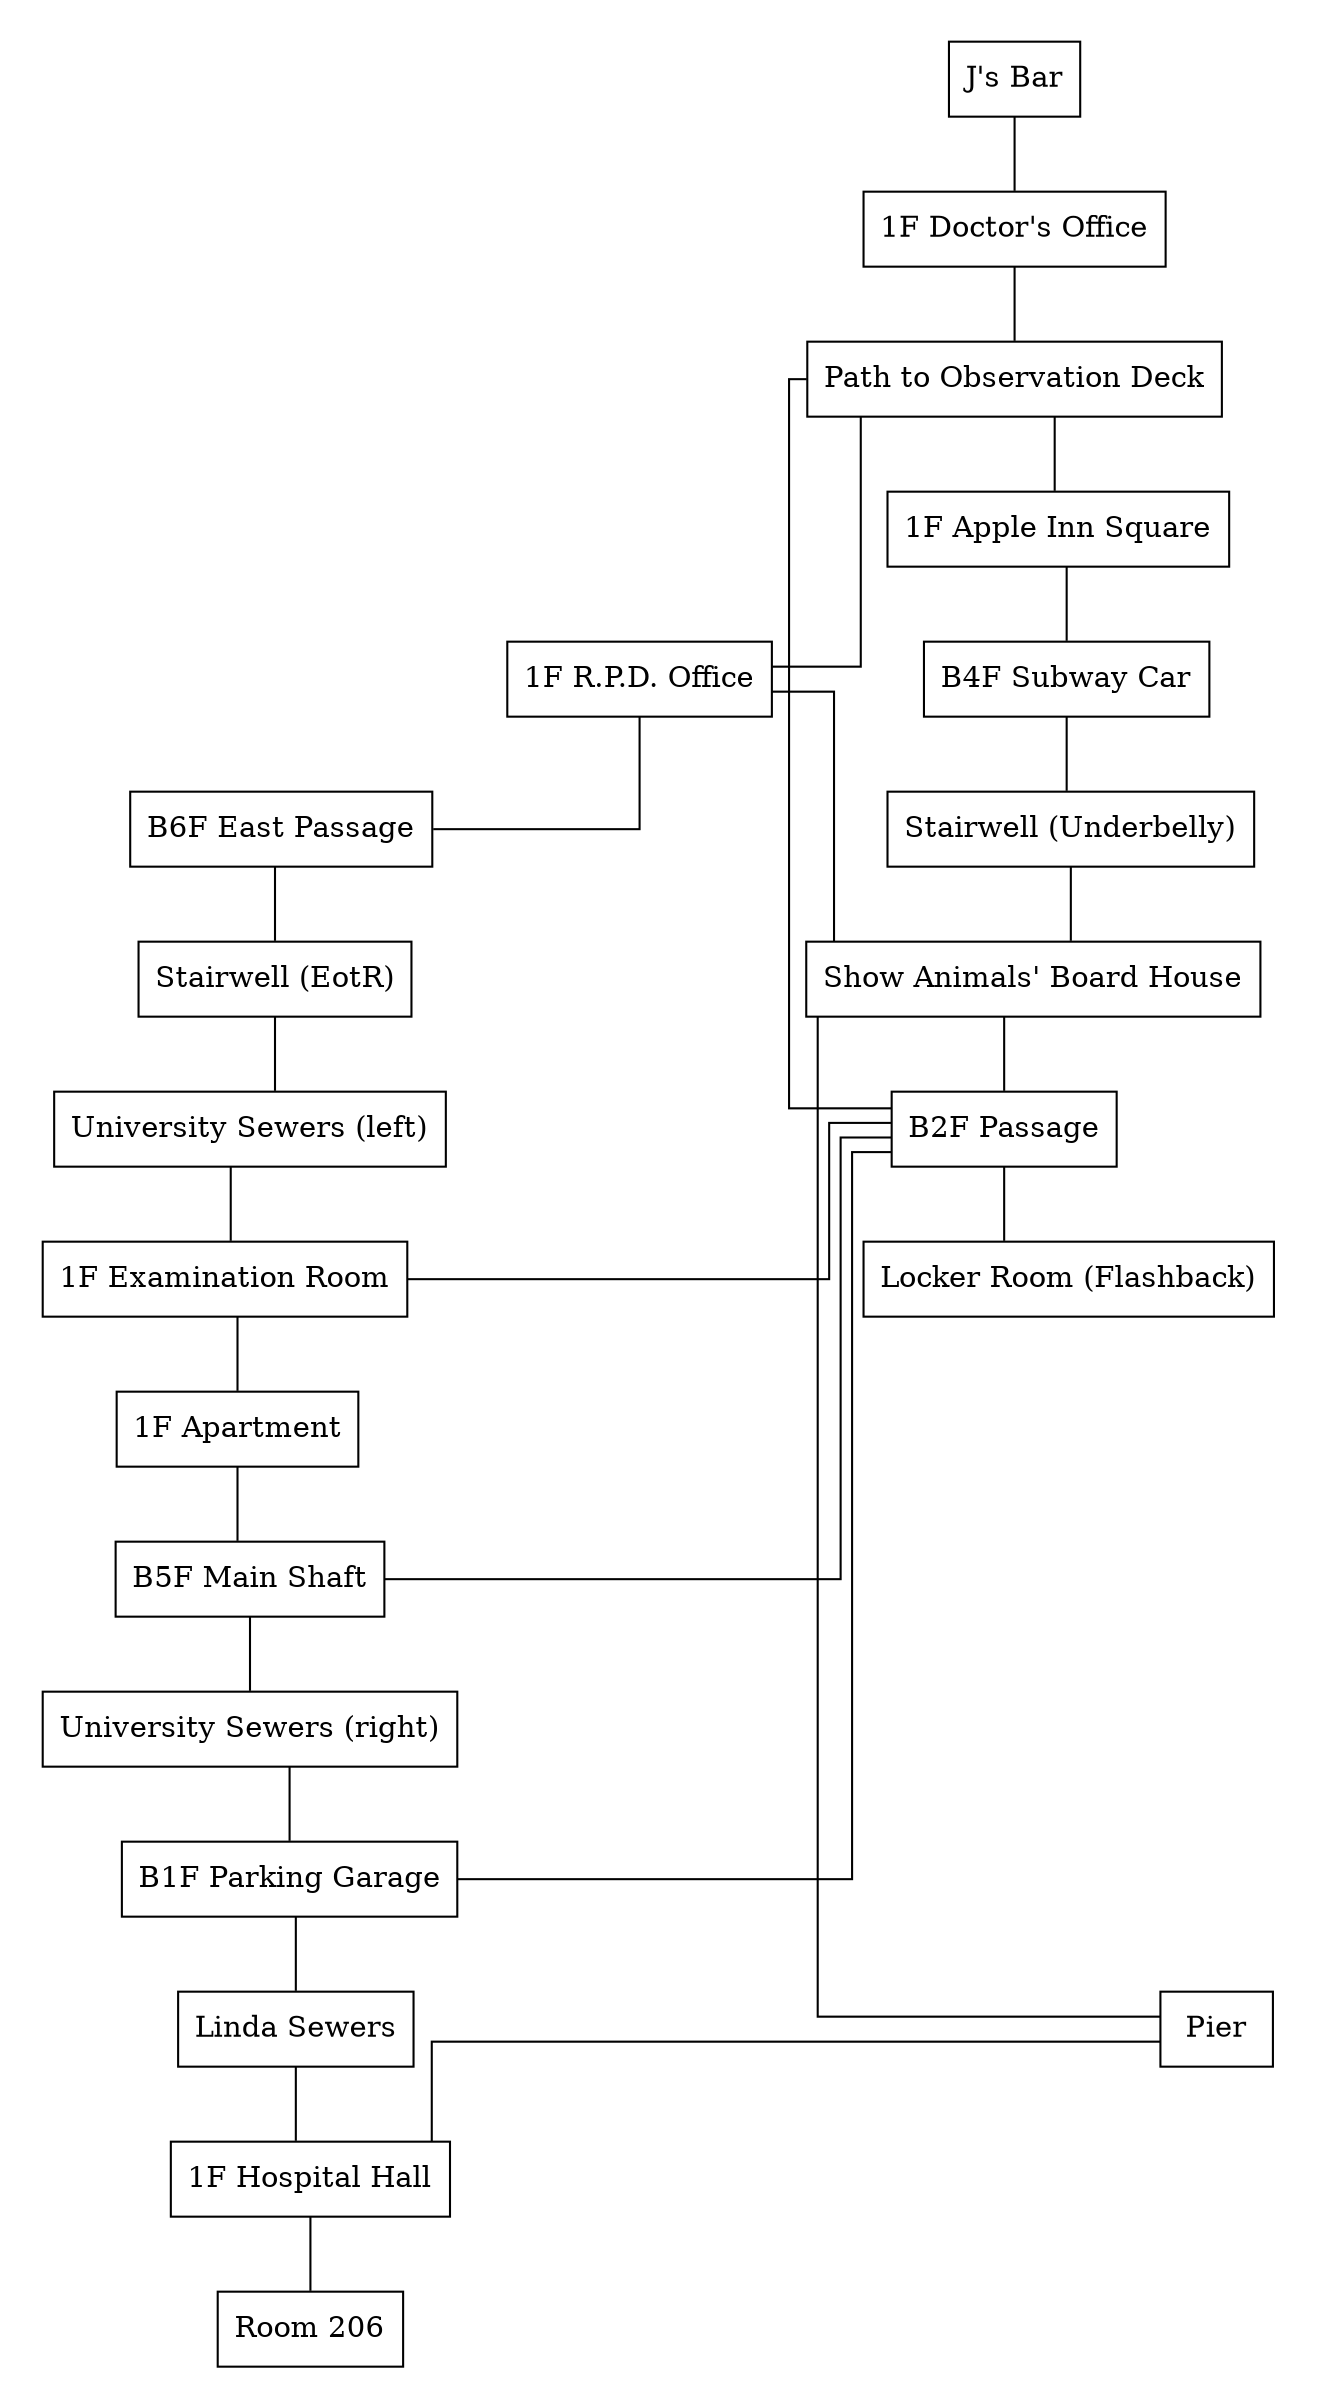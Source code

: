 graph Elimination_3{

graph [splines=ortho, nodesep=1] 
node [shape=box]

subgraph cluster_mainloop1 {
    style=invisible
    "J's Bar"
    "1F Doctor's Office"
    "Path to Observation Deck"
    "1F Apple Inn Square"
    "B4F Subway Car"
    "Stairwell (Underbelly)"
    "Show Animals' Board House"
}

subgraph cluster_mainloop2 {
    style=invisible
    "B6F East Passage"
    "Stairwell (EotR)"
    "University Sewers (left)"
    "1F Examination Room"
    "1F Apartment"
    "B5F Main Shaft"
    "University Sewers (right)"
    "B1F Parking Garage"
    "Linda Sewers"
    "1F Hospital Hall"
    "Room 206"
}

subgraph cluster_mainloop3 {
    style=invisible
    "B2F Passage"
    "Locker Room (Flashback)"
}

"J's Bar" -- "1F Doctor's Office"
"1F Doctor's Office" -- "Path to Observation Deck"
"Path to Observation Deck" -- { "1F R.P.D. Office" "1F Apple Inn Square" "B2F Passage" }
"1F Apple Inn Square" -- "B4F Subway Car"  
"B4F Subway Car" -- "Stairwell (Underbelly)"  
"Stairwell (Underbelly)" -- "Show Animals' Board House"  
"1F R.P.D. Office" -- "Show Animals' Board House"  
"Show Animals' Board House" -- "B2F Passage"  
"B2F Passage" -- "Locker Room (Flashback)"  
"B2F Passage" -- "B1F Parking Garage"  
"B2F Passage" -- "B5F Main Shaft"  
"B2F Passage" -- "1F Examination Room"  
"1F Examination Room" -- "1F Apartment"  
"1F Apartment" -- "B5F Main Shaft"  
"B1F Parking Garage" -- "Linda Sewers"  
"Show Animals' Board House" -- "Pier"  
"Pier" -- "1F Hospital Hall"  
"1F Hospital Hall" -- "Room 206"  
"1F R.P.D. Office" -- "B6F East Passage"  
"B6F East Passage" -- "Stairwell (EotR)"  
"Stairwell (EotR)" -- "University Sewers (left)"  
"University Sewers (left)" -- "1F Examination Room"  
"B5F Main Shaft" -- "University Sewers (right)"  
"University Sewers (right)" -- "B1F Parking Garage"  
"Linda Sewers" -- "1F Hospital Hall"  
}

